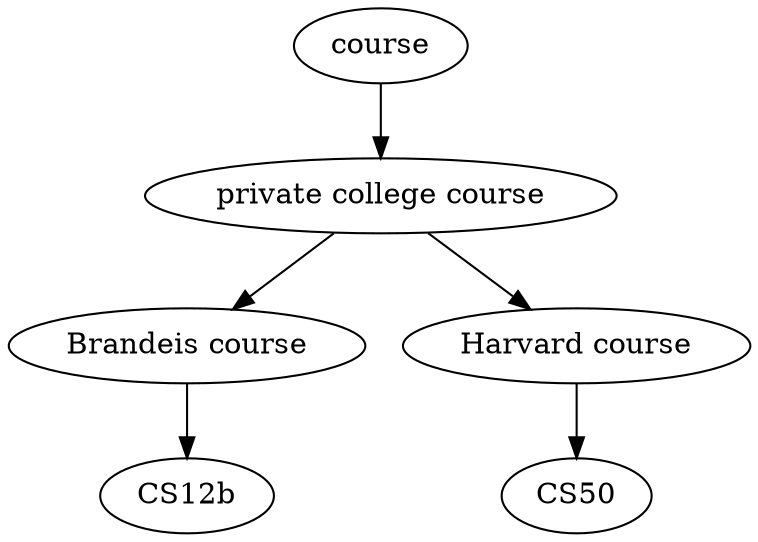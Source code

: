 digraph g {
	"course" -> "private college course";
	"private college course" -> "Brandeis course";
	"private college course" -> "Harvard course";
	"Brandeis course" -> "CS12b";
	"Harvard course" -> "CS50";
}
